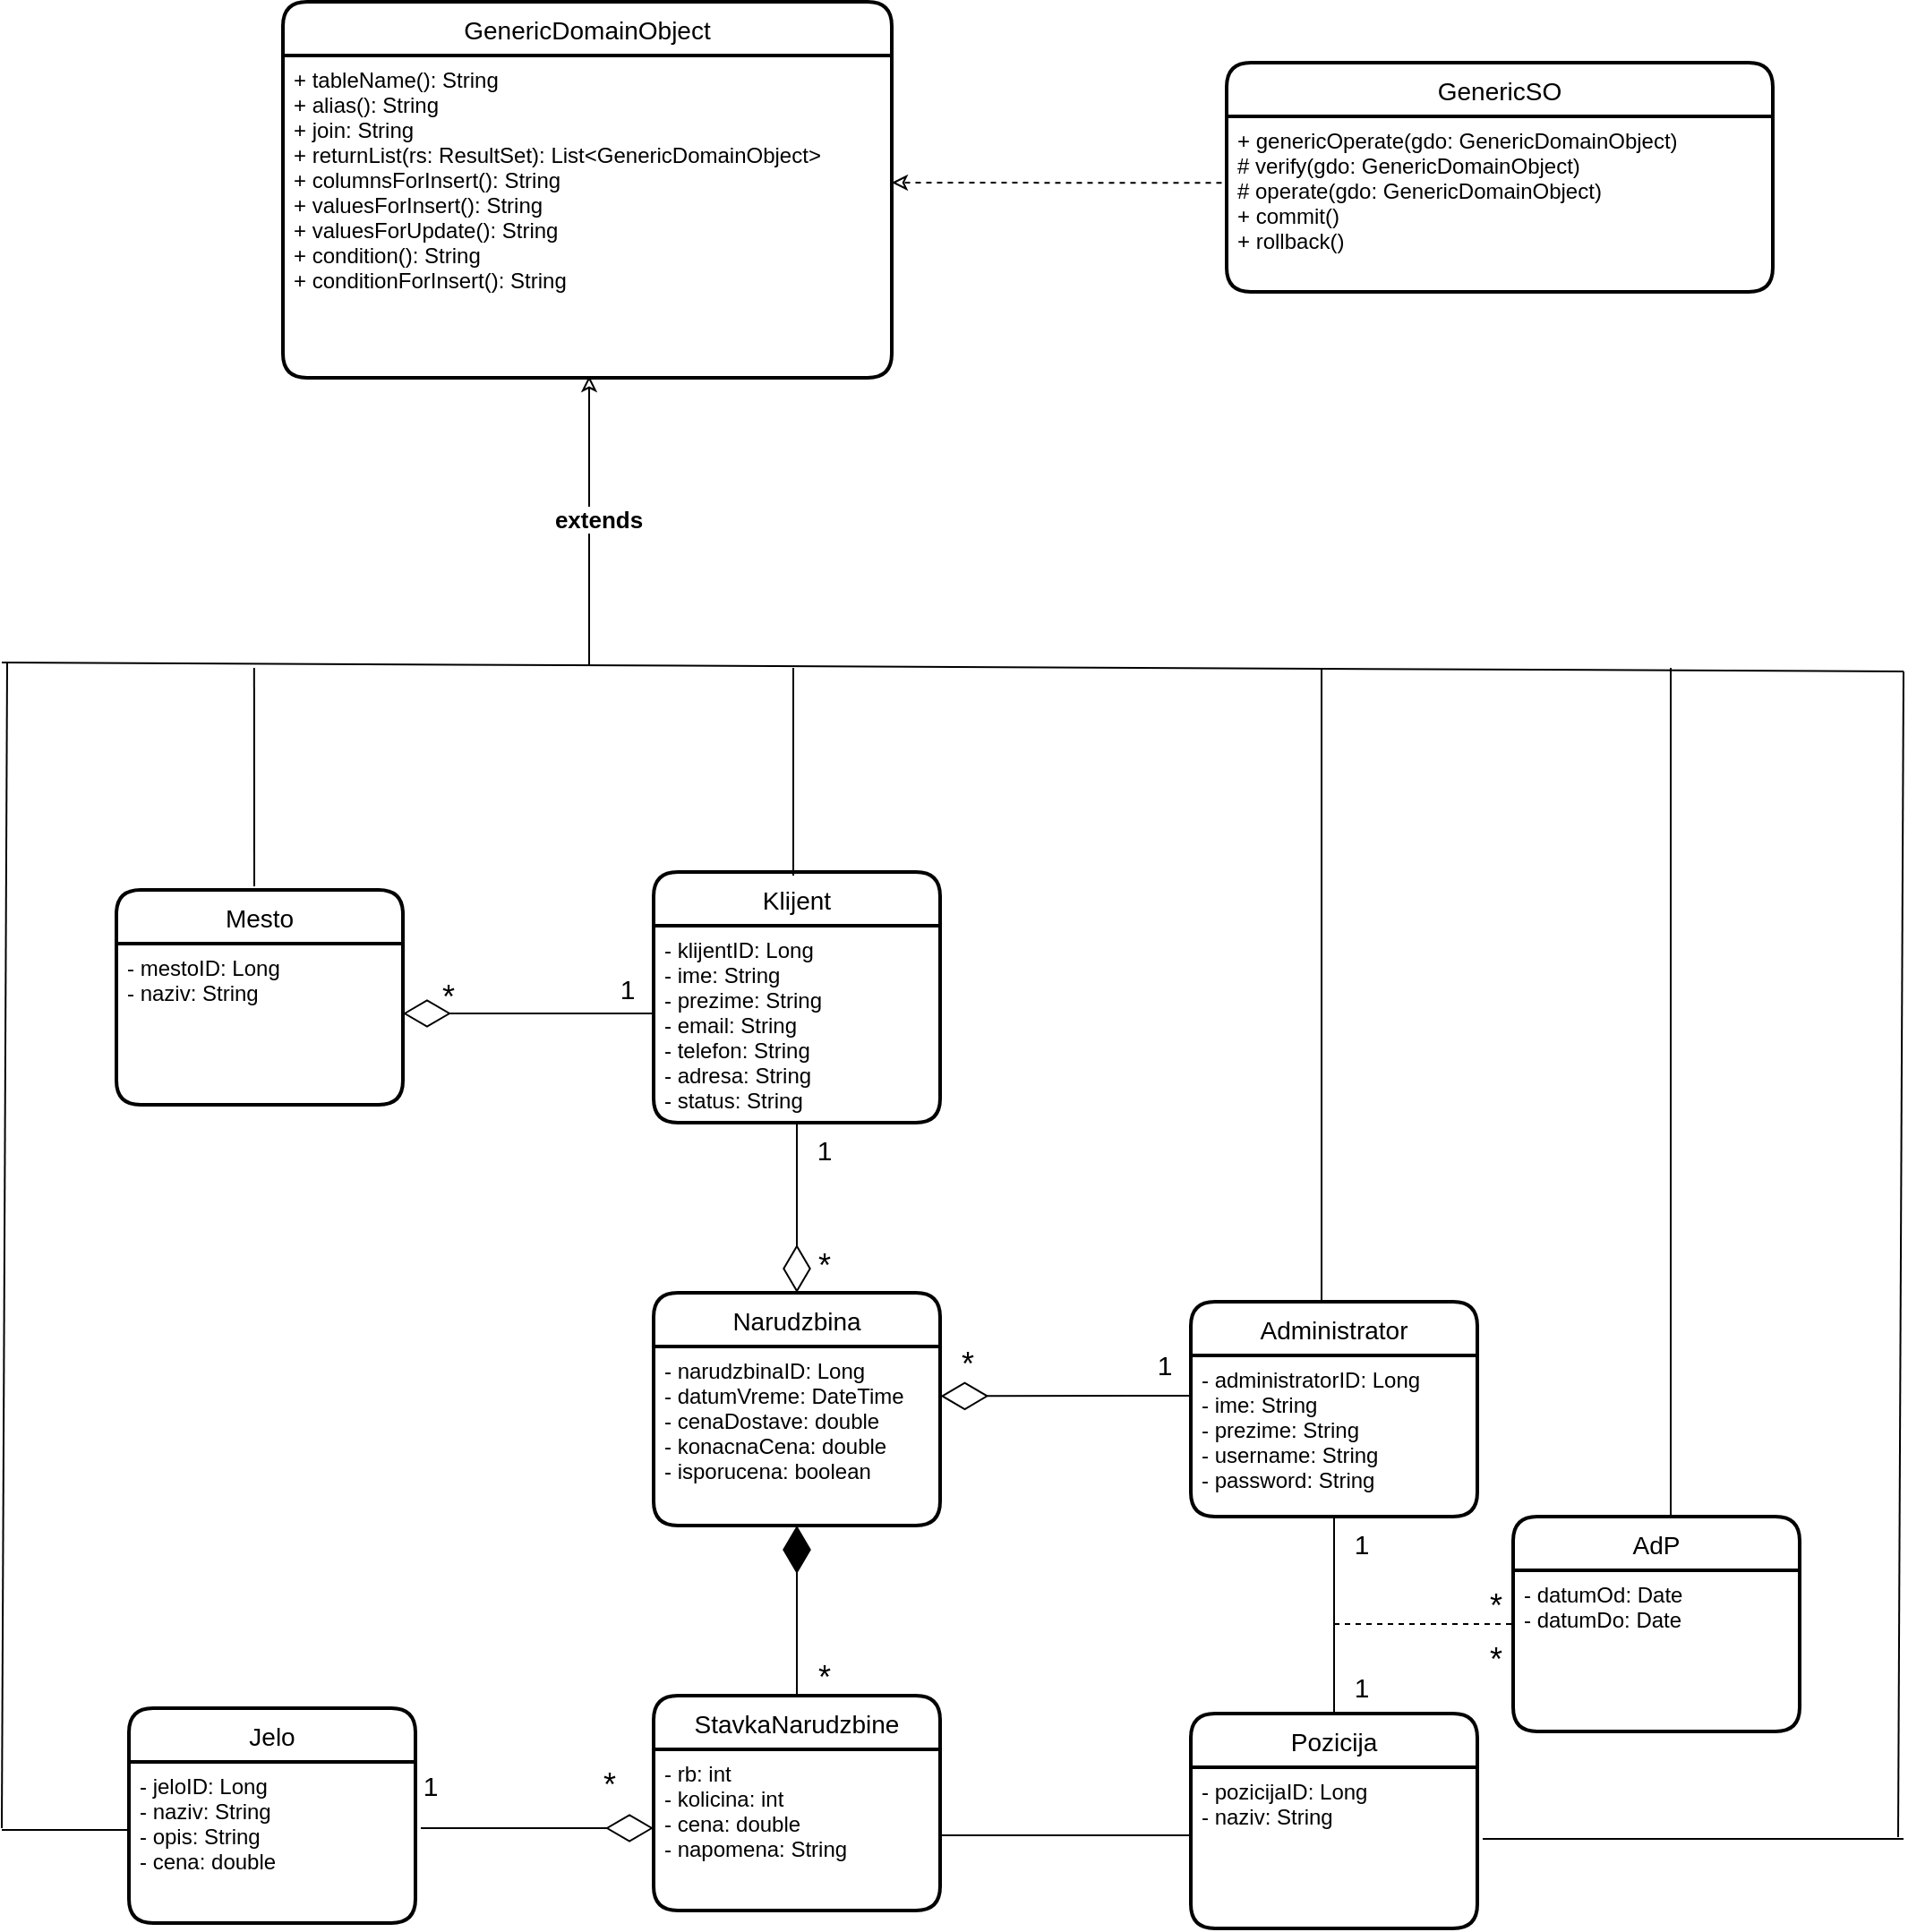 <mxfile version="24.7.17">
  <diagram id="YO1wE8let1THV6CRVYN1" name="Page-1">
    <mxGraphModel dx="3292" dy="1866" grid="0" gridSize="10" guides="1" tooltips="1" connect="1" arrows="1" fold="1" page="0" pageScale="1" pageWidth="850" pageHeight="1100" math="0" shadow="0">
      <root>
        <mxCell id="0" />
        <mxCell id="1" parent="0" />
        <mxCell id="UyydUDnVdWMlEKTCM7s1-1" value="Administrator" style="swimlane;childLayout=stackLayout;horizontal=1;startSize=30;horizontalStack=0;rounded=1;fontSize=14;fontStyle=0;strokeWidth=2;resizeParent=0;resizeLast=1;shadow=0;dashed=0;align=center;" parent="1" vertex="1">
          <mxGeometry x="120" y="160" width="160" height="120" as="geometry" />
        </mxCell>
        <mxCell id="UyydUDnVdWMlEKTCM7s1-2" value="- administratorID: Long&#xa;- ime: String&#xa;- prezime: String&#xa;- username: String&#xa;- password: String" style="align=left;strokeColor=none;fillColor=none;spacingLeft=4;fontSize=12;verticalAlign=top;resizable=0;rotatable=0;part=1;" parent="UyydUDnVdWMlEKTCM7s1-1" vertex="1">
          <mxGeometry y="30" width="160" height="90" as="geometry" />
        </mxCell>
        <mxCell id="UyydUDnVdWMlEKTCM7s1-3" value="Narudzbina" style="swimlane;childLayout=stackLayout;horizontal=1;startSize=30;horizontalStack=0;rounded=1;fontSize=14;fontStyle=0;strokeWidth=2;resizeParent=0;resizeLast=1;shadow=0;dashed=0;align=center;" parent="1" vertex="1">
          <mxGeometry x="-180" y="155" width="160" height="130" as="geometry" />
        </mxCell>
        <mxCell id="UyydUDnVdWMlEKTCM7s1-4" value="- narudzbinaID: Long&#xa;- datumVreme: DateTime&#xa;- cenaDostave: double&#xa;- konacnaCena: double&#xa;- isporucena: boolean" style="align=left;strokeColor=none;fillColor=none;spacingLeft=4;fontSize=12;verticalAlign=top;resizable=0;rotatable=0;part=1;" parent="UyydUDnVdWMlEKTCM7s1-3" vertex="1">
          <mxGeometry y="30" width="160" height="100" as="geometry" />
        </mxCell>
        <mxCell id="UyydUDnVdWMlEKTCM7s1-9" value="Jelo" style="swimlane;childLayout=stackLayout;horizontal=1;startSize=30;horizontalStack=0;rounded=1;fontSize=14;fontStyle=0;strokeWidth=2;resizeParent=0;resizeLast=1;shadow=0;dashed=0;align=center;fillColor=#FFFFFF;gradientColor=none;" parent="1" vertex="1">
          <mxGeometry x="-473" y="387" width="160" height="120" as="geometry" />
        </mxCell>
        <mxCell id="UyydUDnVdWMlEKTCM7s1-10" value="- jeloID: Long&#xa;- naziv: String&#xa;- opis: String&#xa;- cena: double" style="align=left;strokeColor=none;fillColor=none;spacingLeft=4;fontSize=12;verticalAlign=top;resizable=0;rotatable=0;part=1;" parent="UyydUDnVdWMlEKTCM7s1-9" vertex="1">
          <mxGeometry y="30" width="160" height="90" as="geometry" />
        </mxCell>
        <mxCell id="UyydUDnVdWMlEKTCM7s1-5" value="StavkaNarudzbine" style="swimlane;childLayout=stackLayout;horizontal=1;startSize=30;horizontalStack=0;rounded=1;fontSize=14;fontStyle=0;strokeWidth=2;resizeParent=0;resizeLast=1;shadow=0;dashed=0;align=center;" parent="1" vertex="1">
          <mxGeometry x="-180" y="380" width="160" height="120" as="geometry" />
        </mxCell>
        <mxCell id="UyydUDnVdWMlEKTCM7s1-6" value="- rb: int&#xa;- kolicina: int&#xa;- cena: double&#xa;- napomena: String" style="align=left;strokeColor=none;fillColor=none;spacingLeft=4;fontSize=12;verticalAlign=top;resizable=0;rotatable=0;part=1;" parent="UyydUDnVdWMlEKTCM7s1-5" vertex="1">
          <mxGeometry y="30" width="160" height="90" as="geometry" />
        </mxCell>
        <mxCell id="UyydUDnVdWMlEKTCM7s1-7" value="Klijent" style="swimlane;childLayout=stackLayout;horizontal=1;startSize=30;horizontalStack=0;rounded=1;fontSize=14;fontStyle=0;strokeWidth=2;resizeParent=0;resizeLast=1;shadow=0;dashed=0;align=center;" parent="1" vertex="1">
          <mxGeometry x="-180" y="-80" width="160" height="140" as="geometry" />
        </mxCell>
        <mxCell id="UyydUDnVdWMlEKTCM7s1-8" value="- klijentID: Long&#xa;- ime: String&#xa;- prezime: String&#xa;- email: String&#xa;- telefon: String&#xa;- adresa: String&#xa;- status: String" style="align=left;strokeColor=none;fillColor=none;spacingLeft=4;fontSize=12;verticalAlign=top;resizable=0;rotatable=0;part=1;" parent="UyydUDnVdWMlEKTCM7s1-7" vertex="1">
          <mxGeometry y="30" width="160" height="110" as="geometry" />
        </mxCell>
        <mxCell id="UyydUDnVdWMlEKTCM7s1-14" value="" style="endArrow=diamondThin;endFill=0;endSize=24;html=1;rounded=0;exitX=0.5;exitY=1;exitDx=0;exitDy=0;entryX=0.5;entryY=0;entryDx=0;entryDy=0;" parent="1" source="UyydUDnVdWMlEKTCM7s1-8" target="UyydUDnVdWMlEKTCM7s1-3" edge="1">
          <mxGeometry width="160" relative="1" as="geometry">
            <mxPoint x="80" y="290" as="sourcePoint" />
            <mxPoint x="-250" y="260" as="targetPoint" />
          </mxGeometry>
        </mxCell>
        <mxCell id="UyydUDnVdWMlEKTCM7s1-15" value="" style="endArrow=diamondThin;endFill=0;endSize=24;html=1;rounded=0;exitX=0;exitY=0.25;exitDx=0;exitDy=0;entryX=0.009;entryY=0.943;entryDx=0;entryDy=0;entryPerimeter=0;" parent="1" source="UyydUDnVdWMlEKTCM7s1-2" target="UyydUDnVdWMlEKTCM7s1-23" edge="1">
          <mxGeometry width="160" relative="1" as="geometry">
            <mxPoint x="-90" y="70" as="sourcePoint" />
            <mxPoint x="-90" y="170" as="targetPoint" />
          </mxGeometry>
        </mxCell>
        <mxCell id="UyydUDnVdWMlEKTCM7s1-19" value="1" style="text;html=1;align=center;verticalAlign=middle;resizable=0;points=[];autosize=1;strokeColor=none;fillColor=none;fontSize=15;" parent="1" vertex="1">
          <mxGeometry x="-100" y="60" width="30" height="30" as="geometry" />
        </mxCell>
        <mxCell id="UyydUDnVdWMlEKTCM7s1-20" value="1" style="text;html=1;align=center;verticalAlign=middle;resizable=0;points=[];autosize=1;strokeColor=none;fillColor=none;fontSize=15;" parent="1" vertex="1">
          <mxGeometry x="90" y="180" width="30" height="30" as="geometry" />
        </mxCell>
        <mxCell id="UyydUDnVdWMlEKTCM7s1-22" value="1" style="text;html=1;align=center;verticalAlign=middle;resizable=0;points=[];autosize=1;strokeColor=none;fillColor=none;fontSize=15;" parent="1" vertex="1">
          <mxGeometry x="-320" y="415" width="30" height="30" as="geometry" />
        </mxCell>
        <mxCell id="UyydUDnVdWMlEKTCM7s1-23" value="*" style="text;html=1;align=center;verticalAlign=middle;resizable=0;points=[];autosize=1;strokeColor=none;fillColor=none;fontSize=18;" parent="1" vertex="1">
          <mxGeometry x="-20" y="175" width="30" height="40" as="geometry" />
        </mxCell>
        <mxCell id="UyydUDnVdWMlEKTCM7s1-24" value="*" style="text;html=1;align=center;verticalAlign=middle;resizable=0;points=[];autosize=1;strokeColor=none;fillColor=none;fontSize=18;" parent="1" vertex="1">
          <mxGeometry x="-100" y="120" width="30" height="40" as="geometry" />
        </mxCell>
        <mxCell id="UyydUDnVdWMlEKTCM7s1-25" value="*" style="text;html=1;align=center;verticalAlign=middle;resizable=0;points=[];autosize=1;strokeColor=none;fillColor=none;fontSize=18;" parent="1" vertex="1">
          <mxGeometry x="-100" y="350" width="30" height="40" as="geometry" />
        </mxCell>
        <mxCell id="UyydUDnVdWMlEKTCM7s1-18" value="" style="endArrow=diamondThin;endFill=1;endSize=24;html=1;rounded=0;exitX=0.5;exitY=0;exitDx=0;exitDy=0;entryX=0.5;entryY=1;entryDx=0;entryDy=0;" parent="1" source="UyydUDnVdWMlEKTCM7s1-5" target="UyydUDnVdWMlEKTCM7s1-4" edge="1">
          <mxGeometry width="160" relative="1" as="geometry">
            <mxPoint x="-140" y="230" as="sourcePoint" />
            <mxPoint x="-210" y="220" as="targetPoint" />
          </mxGeometry>
        </mxCell>
        <mxCell id="UyydUDnVdWMlEKTCM7s1-26" value="*" style="text;html=1;align=center;verticalAlign=middle;resizable=0;points=[];autosize=1;strokeColor=none;fillColor=none;fontSize=18;" parent="1" vertex="1">
          <mxGeometry x="-220" y="410" width="30" height="40" as="geometry" />
        </mxCell>
        <mxCell id="XFtaxxGEFlIb2k0JQkjI-3" value="" style="endArrow=none;html=1;rounded=0;exitX=0.5;exitY=0;exitDx=0;exitDy=0;entryX=0.5;entryY=1;entryDx=0;entryDy=0;" edge="1" parent="1" source="XFtaxxGEFlIb2k0JQkjI-1" target="UyydUDnVdWMlEKTCM7s1-2">
          <mxGeometry width="50" height="50" relative="1" as="geometry">
            <mxPoint x="-70" y="390" as="sourcePoint" />
            <mxPoint x="210" y="320" as="targetPoint" />
          </mxGeometry>
        </mxCell>
        <mxCell id="XFtaxxGEFlIb2k0JQkjI-4" value="*" style="text;html=1;align=center;verticalAlign=middle;resizable=0;points=[];autosize=1;strokeColor=none;fillColor=none;fontSize=18;" vertex="1" parent="1">
          <mxGeometry x="275" y="340" width="30" height="40" as="geometry" />
        </mxCell>
        <mxCell id="XFtaxxGEFlIb2k0JQkjI-5" value="*" style="text;html=1;align=center;verticalAlign=middle;resizable=0;points=[];autosize=1;strokeColor=none;fillColor=none;fontSize=18;" vertex="1" parent="1">
          <mxGeometry x="210" y="310" width="160" height="40" as="geometry" />
        </mxCell>
        <mxCell id="XFtaxxGEFlIb2k0JQkjI-8" value="" style="endArrow=none;dashed=1;html=1;rounded=0;" edge="1" parent="1">
          <mxGeometry width="50" height="50" relative="1" as="geometry">
            <mxPoint x="200" y="340" as="sourcePoint" />
            <mxPoint x="300" y="340" as="targetPoint" />
          </mxGeometry>
        </mxCell>
        <mxCell id="XFtaxxGEFlIb2k0JQkjI-9" value="AdP" style="swimlane;childLayout=stackLayout;horizontal=1;startSize=30;horizontalStack=0;rounded=1;fontSize=14;fontStyle=0;strokeWidth=2;resizeParent=0;resizeLast=1;shadow=0;dashed=0;align=center;" vertex="1" parent="1">
          <mxGeometry x="300" y="280" width="160" height="120" as="geometry" />
        </mxCell>
        <mxCell id="XFtaxxGEFlIb2k0JQkjI-10" value="- datumOd: Date&#xa;- datumDo: Date&#xa;" style="align=left;strokeColor=none;fillColor=none;spacingLeft=4;fontSize=12;verticalAlign=top;resizable=0;rotatable=0;part=1;" vertex="1" parent="XFtaxxGEFlIb2k0JQkjI-9">
          <mxGeometry y="30" width="160" height="90" as="geometry" />
        </mxCell>
        <mxCell id="XFtaxxGEFlIb2k0JQkjI-12" value="1" style="text;html=1;align=center;verticalAlign=middle;resizable=0;points=[];autosize=1;strokeColor=none;fillColor=none;fontSize=15;" vertex="1" parent="1">
          <mxGeometry x="200" y="280" width="30" height="30" as="geometry" />
        </mxCell>
        <mxCell id="XFtaxxGEFlIb2k0JQkjI-13" value="1" style="text;html=1;align=center;verticalAlign=middle;resizable=0;points=[];autosize=1;strokeColor=none;fillColor=none;fontSize=15;" vertex="1" parent="1">
          <mxGeometry x="200" y="360" width="30" height="30" as="geometry" />
        </mxCell>
        <mxCell id="XFtaxxGEFlIb2k0JQkjI-15" value="Mesto" style="swimlane;childLayout=stackLayout;horizontal=1;startSize=30;horizontalStack=0;rounded=1;fontSize=14;fontStyle=0;strokeWidth=2;resizeParent=0;resizeLast=1;shadow=0;dashed=0;align=center;" vertex="1" parent="1">
          <mxGeometry x="-480" y="-70" width="160" height="120" as="geometry" />
        </mxCell>
        <mxCell id="XFtaxxGEFlIb2k0JQkjI-16" value="- mestoID: Long&#xa;- naziv: String&#xa;" style="align=left;strokeColor=none;fillColor=none;spacingLeft=4;fontSize=12;verticalAlign=top;resizable=0;rotatable=0;part=1;" vertex="1" parent="XFtaxxGEFlIb2k0JQkjI-15">
          <mxGeometry y="30" width="160" height="90" as="geometry" />
        </mxCell>
        <mxCell id="XFtaxxGEFlIb2k0JQkjI-17" value="" style="endArrow=diamondThin;endFill=0;endSize=24;html=1;rounded=0;exitX=0;exitY=0.25;exitDx=0;exitDy=0;entryX=0.009;entryY=0.943;entryDx=0;entryDy=0;entryPerimeter=0;" edge="1" parent="1">
          <mxGeometry width="160" relative="1" as="geometry">
            <mxPoint x="-180" y="-1" as="sourcePoint" />
            <mxPoint x="-320" y="-1" as="targetPoint" />
          </mxGeometry>
        </mxCell>
        <mxCell id="XFtaxxGEFlIb2k0JQkjI-18" value="*" style="text;html=1;align=center;verticalAlign=middle;resizable=0;points=[];autosize=1;strokeColor=none;fillColor=none;fontSize=18;" vertex="1" parent="1">
          <mxGeometry x="-310" y="-30" width="30" height="40" as="geometry" />
        </mxCell>
        <mxCell id="XFtaxxGEFlIb2k0JQkjI-19" value="1" style="text;html=1;align=center;verticalAlign=middle;resizable=0;points=[];autosize=1;strokeColor=none;fillColor=none;fontSize=15;" vertex="1" parent="1">
          <mxGeometry x="-210" y="-30" width="30" height="30" as="geometry" />
        </mxCell>
        <mxCell id="XFtaxxGEFlIb2k0JQkjI-22" value="" style="endArrow=diamondThin;endFill=0;endSize=24;html=1;rounded=0;entryX=0.009;entryY=0.943;entryDx=0;entryDy=0;entryPerimeter=0;" edge="1" parent="1">
          <mxGeometry width="160" relative="1" as="geometry">
            <mxPoint x="-310" y="454" as="sourcePoint" />
            <mxPoint x="-180" y="454" as="targetPoint" />
          </mxGeometry>
        </mxCell>
        <mxCell id="XFtaxxGEFlIb2k0JQkjI-26" value="" style="endArrow=none;html=1;rounded=0;entryX=0.135;entryY=0.003;entryDx=0;entryDy=0;entryPerimeter=0;" edge="1" parent="1">
          <mxGeometry width="50" height="50" relative="1" as="geometry">
            <mxPoint x="-403" y="-72" as="sourcePoint" />
            <mxPoint x="-403.085" y="-194" as="targetPoint" />
          </mxGeometry>
        </mxCell>
        <mxCell id="XFtaxxGEFlIb2k0JQkjI-27" value="" style="endArrow=none;html=1;rounded=0;entryX=0.135;entryY=0.003;entryDx=0;entryDy=0;entryPerimeter=0;" edge="1" parent="1">
          <mxGeometry width="50" height="50" relative="1" as="geometry">
            <mxPoint x="-102" y="-78" as="sourcePoint" />
            <mxPoint x="-102" y="-194" as="targetPoint" />
          </mxGeometry>
        </mxCell>
        <mxCell id="XFtaxxGEFlIb2k0JQkjI-28" value="" style="endArrow=none;html=1;rounded=0;entryX=0.135;entryY=0.003;entryDx=0;entryDy=0;entryPerimeter=0;" edge="1" parent="1">
          <mxGeometry width="50" height="50" relative="1" as="geometry">
            <mxPoint x="193" y="160" as="sourcePoint" />
            <mxPoint x="193" y="-194" as="targetPoint" />
          </mxGeometry>
        </mxCell>
        <mxCell id="XFtaxxGEFlIb2k0JQkjI-1" value="Pozicija" style="swimlane;childLayout=stackLayout;horizontal=1;startSize=30;horizontalStack=0;rounded=1;fontSize=14;fontStyle=0;strokeWidth=2;resizeParent=0;resizeLast=1;shadow=0;dashed=0;align=center;" vertex="1" parent="1">
          <mxGeometry x="120" y="390" width="160" height="120" as="geometry" />
        </mxCell>
        <mxCell id="XFtaxxGEFlIb2k0JQkjI-2" value="- pozicijaID: Long&#xa;- naziv: String&#xa;" style="align=left;strokeColor=none;fillColor=none;spacingLeft=4;fontSize=12;verticalAlign=top;resizable=0;rotatable=0;part=1;" vertex="1" parent="XFtaxxGEFlIb2k0JQkjI-1">
          <mxGeometry y="30" width="160" height="90" as="geometry" />
        </mxCell>
        <mxCell id="XFtaxxGEFlIb2k0JQkjI-29" value="" style="endArrow=none;html=1;rounded=0;entryX=0.135;entryY=0.003;entryDx=0;entryDy=0;entryPerimeter=0;" edge="1" parent="1">
          <mxGeometry width="50" height="50" relative="1" as="geometry">
            <mxPoint x="388" y="280" as="sourcePoint" />
            <mxPoint x="388" y="-194" as="targetPoint" />
          </mxGeometry>
        </mxCell>
        <mxCell id="XFtaxxGEFlIb2k0JQkjI-30" value="" style="endArrow=none;html=1;rounded=0;" edge="1" parent="1">
          <mxGeometry width="50" height="50" relative="1" as="geometry">
            <mxPoint x="-544" y="-197" as="sourcePoint" />
            <mxPoint x="518" y="-192" as="targetPoint" />
          </mxGeometry>
        </mxCell>
        <mxCell id="XFtaxxGEFlIb2k0JQkjI-31" value="" style="endArrow=none;html=1;rounded=0;" edge="1" parent="1">
          <mxGeometry width="50" height="50" relative="1" as="geometry">
            <mxPoint x="283" y="460" as="sourcePoint" />
            <mxPoint x="518" y="460" as="targetPoint" />
          </mxGeometry>
        </mxCell>
        <mxCell id="XFtaxxGEFlIb2k0JQkjI-32" value="" style="endArrow=none;html=1;rounded=0;" edge="1" parent="1">
          <mxGeometry width="50" height="50" relative="1" as="geometry">
            <mxPoint x="515" y="459" as="sourcePoint" />
            <mxPoint x="518" y="-192" as="targetPoint" />
          </mxGeometry>
        </mxCell>
        <mxCell id="XFtaxxGEFlIb2k0JQkjI-33" value="" style="endArrow=none;html=1;rounded=0;" edge="1" parent="1">
          <mxGeometry width="50" height="50" relative="1" as="geometry">
            <mxPoint x="-20" y="458" as="sourcePoint" />
            <mxPoint x="119" y="458" as="targetPoint" />
          </mxGeometry>
        </mxCell>
        <mxCell id="XFtaxxGEFlIb2k0JQkjI-34" value="" style="endArrow=none;html=1;rounded=0;" edge="1" parent="1">
          <mxGeometry width="50" height="50" relative="1" as="geometry">
            <mxPoint x="-544" y="455" as="sourcePoint" />
            <mxPoint x="-473" y="455" as="targetPoint" />
          </mxGeometry>
        </mxCell>
        <mxCell id="XFtaxxGEFlIb2k0JQkjI-35" value="" style="endArrow=none;html=1;rounded=0;" edge="1" parent="1">
          <mxGeometry width="50" height="50" relative="1" as="geometry">
            <mxPoint x="-544" y="454" as="sourcePoint" />
            <mxPoint x="-541" y="-197" as="targetPoint" />
          </mxGeometry>
        </mxCell>
        <mxCell id="XFtaxxGEFlIb2k0JQkjI-36" value="" style="endArrow=classic;html=1;rounded=0;endFill=0;" edge="1" parent="1">
          <mxGeometry relative="1" as="geometry">
            <mxPoint x="-216" y="-195" as="sourcePoint" />
            <mxPoint x="-216" y="-357" as="targetPoint" />
          </mxGeometry>
        </mxCell>
        <mxCell id="XFtaxxGEFlIb2k0JQkjI-37" value="Label" style="edgeLabel;resizable=0;html=1;;align=center;verticalAlign=middle;" connectable="0" vertex="1" parent="XFtaxxGEFlIb2k0JQkjI-36">
          <mxGeometry relative="1" as="geometry" />
        </mxCell>
        <mxCell id="XFtaxxGEFlIb2k0JQkjI-38" value="&lt;div&gt;&lt;br&gt;&lt;/div&gt;&lt;div&gt;&lt;br&gt;&lt;/div&gt;" style="edgeLabel;resizable=0;html=1;;align=left;verticalAlign=bottom;" connectable="0" vertex="1" parent="XFtaxxGEFlIb2k0JQkjI-36">
          <mxGeometry x="-1" relative="1" as="geometry" />
        </mxCell>
        <mxCell id="XFtaxxGEFlIb2k0JQkjI-39" value="&lt;b&gt;extends&lt;/b&gt;" style="edgeLabel;html=1;align=center;verticalAlign=middle;resizable=0;points=[];fontSize=13;" vertex="1" connectable="0" parent="XFtaxxGEFlIb2k0JQkjI-36">
          <mxGeometry x="0.017" y="-5" relative="1" as="geometry">
            <mxPoint as="offset" />
          </mxGeometry>
        </mxCell>
        <mxCell id="XFtaxxGEFlIb2k0JQkjI-44" value="GenericDomainObject" style="swimlane;childLayout=stackLayout;horizontal=1;startSize=30;horizontalStack=0;rounded=1;fontSize=14;fontStyle=0;strokeWidth=2;resizeParent=0;resizeLast=1;shadow=0;dashed=0;align=center;" vertex="1" parent="1">
          <mxGeometry x="-387" y="-566" width="340" height="210" as="geometry" />
        </mxCell>
        <mxCell id="XFtaxxGEFlIb2k0JQkjI-45" value="+ tableName(): String&#xa;+ alias(): String&#xa;+ join: String&#xa;+ returnList(rs: ResultSet): List&lt;GenericDomainObject&gt;&#xa;+ columnsForInsert(): String&#xa;+ valuesForInsert(): String&#xa;+ valuesForUpdate(): String&#xa;+ condition(): String&#xa;+ conditionForInsert(): String&#xa;" style="align=left;strokeColor=none;fillColor=none;spacingLeft=4;fontSize=12;verticalAlign=top;resizable=0;rotatable=0;part=1;" vertex="1" parent="XFtaxxGEFlIb2k0JQkjI-44">
          <mxGeometry y="30" width="340" height="180" as="geometry" />
        </mxCell>
        <mxCell id="XFtaxxGEFlIb2k0JQkjI-46" value="" style="endArrow=classic;html=1;rounded=0;entryX=1.014;entryY=0.377;entryDx=0;entryDy=0;entryPerimeter=0;dashed=1;endFill=0;" edge="1" parent="1">
          <mxGeometry width="50" height="50" relative="1" as="geometry">
            <mxPoint x="137.24" y="-464.86" as="sourcePoint" />
            <mxPoint x="-47.0" y="-465.0" as="targetPoint" />
          </mxGeometry>
        </mxCell>
        <mxCell id="XFtaxxGEFlIb2k0JQkjI-47" value="GenericSO" style="swimlane;childLayout=stackLayout;horizontal=1;startSize=30;horizontalStack=0;rounded=1;fontSize=14;fontStyle=0;strokeWidth=2;resizeParent=0;resizeLast=1;shadow=0;dashed=0;align=center;" vertex="1" parent="1">
          <mxGeometry x="140" y="-532" width="305" height="128" as="geometry" />
        </mxCell>
        <mxCell id="XFtaxxGEFlIb2k0JQkjI-48" value="+ genericOperate(gdo: GenericDomainObject)&#xa;# verify(gdo: GenericDomainObject)&#xa;# operate(gdo: GenericDomainObject)&#xa;+ commit()&#xa;+ rollback()&#xa;" style="align=left;strokeColor=none;fillColor=none;spacingLeft=4;fontSize=12;verticalAlign=top;resizable=0;rotatable=0;part=1;" vertex="1" parent="XFtaxxGEFlIb2k0JQkjI-47">
          <mxGeometry y="30" width="305" height="98" as="geometry" />
        </mxCell>
      </root>
    </mxGraphModel>
  </diagram>
</mxfile>
